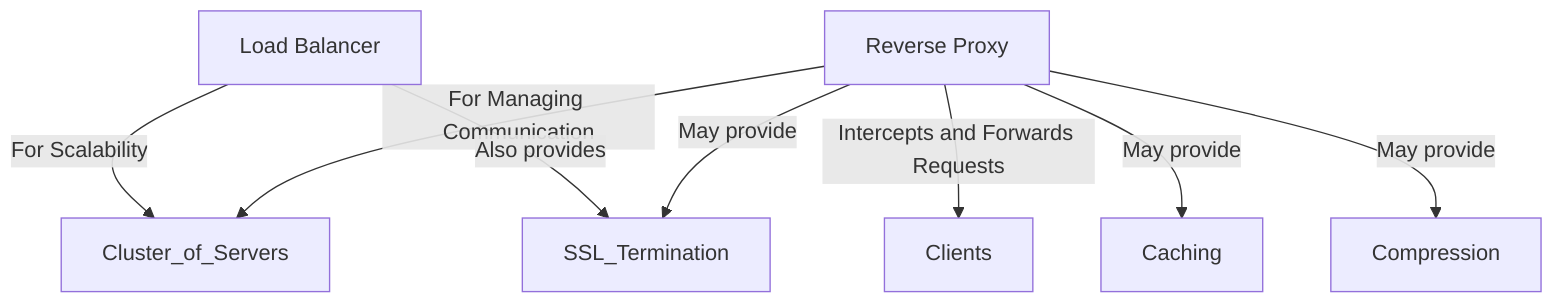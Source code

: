 graph TD;
    Load_Balancer["Load Balancer"] --> |For Scalability| Cluster_of_Servers;
    Reverse_Proxy["Reverse Proxy"] --> |For Managing Communication| Cluster_of_Servers;
    Reverse_Proxy --> |Intercepts and Forwards Requests| Clients;
    Load_Balancer --> |Also provides| SSL_Termination;
    Reverse_Proxy --> |May provide| SSL_Termination;
    Reverse_Proxy --> |May provide| Caching;
    Reverse_Proxy --> |May provide| Compression;